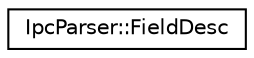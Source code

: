 digraph "Graphical Class Hierarchy"
{
  edge [fontname="Helvetica",fontsize="10",labelfontname="Helvetica",labelfontsize="10"];
  node [fontname="Helvetica",fontsize="10",shape=record];
  rankdir="LR";
  Node0 [label="IpcParser::FieldDesc",height=0.2,width=0.4,color="black", fillcolor="white", style="filled",URL="$structIpcParser_1_1FieldDesc.html"];
}
